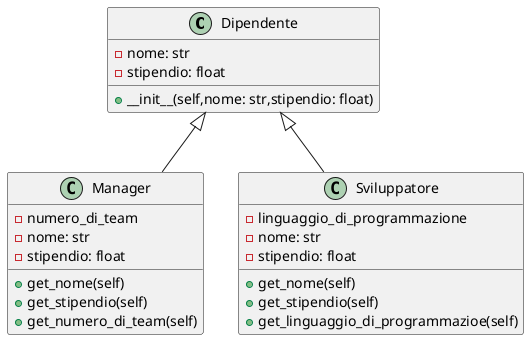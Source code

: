 @startuml
Dipendente ^-- Manager 
Dipendente ^-- Sviluppatore
class Dipendente {
    -nome: str
    -stipendio: float
    +__init__(self,nome: str,stipendio: float)
}
class Manager {
    -numero_di_team
    -nome: str
    -stipendio: float
    __
    +get_nome(self)
    +get_stipendio(self)
    +get_numero_di_team(self)
}
class Sviluppatore {
    -linguaggio_di_programmazione
    -nome: str
    -stipendio: float
    __
    +get_nome(self)
    +get_stipendio(self)
    +get_linguaggio_di_programmazioe(self)
}
@enduml